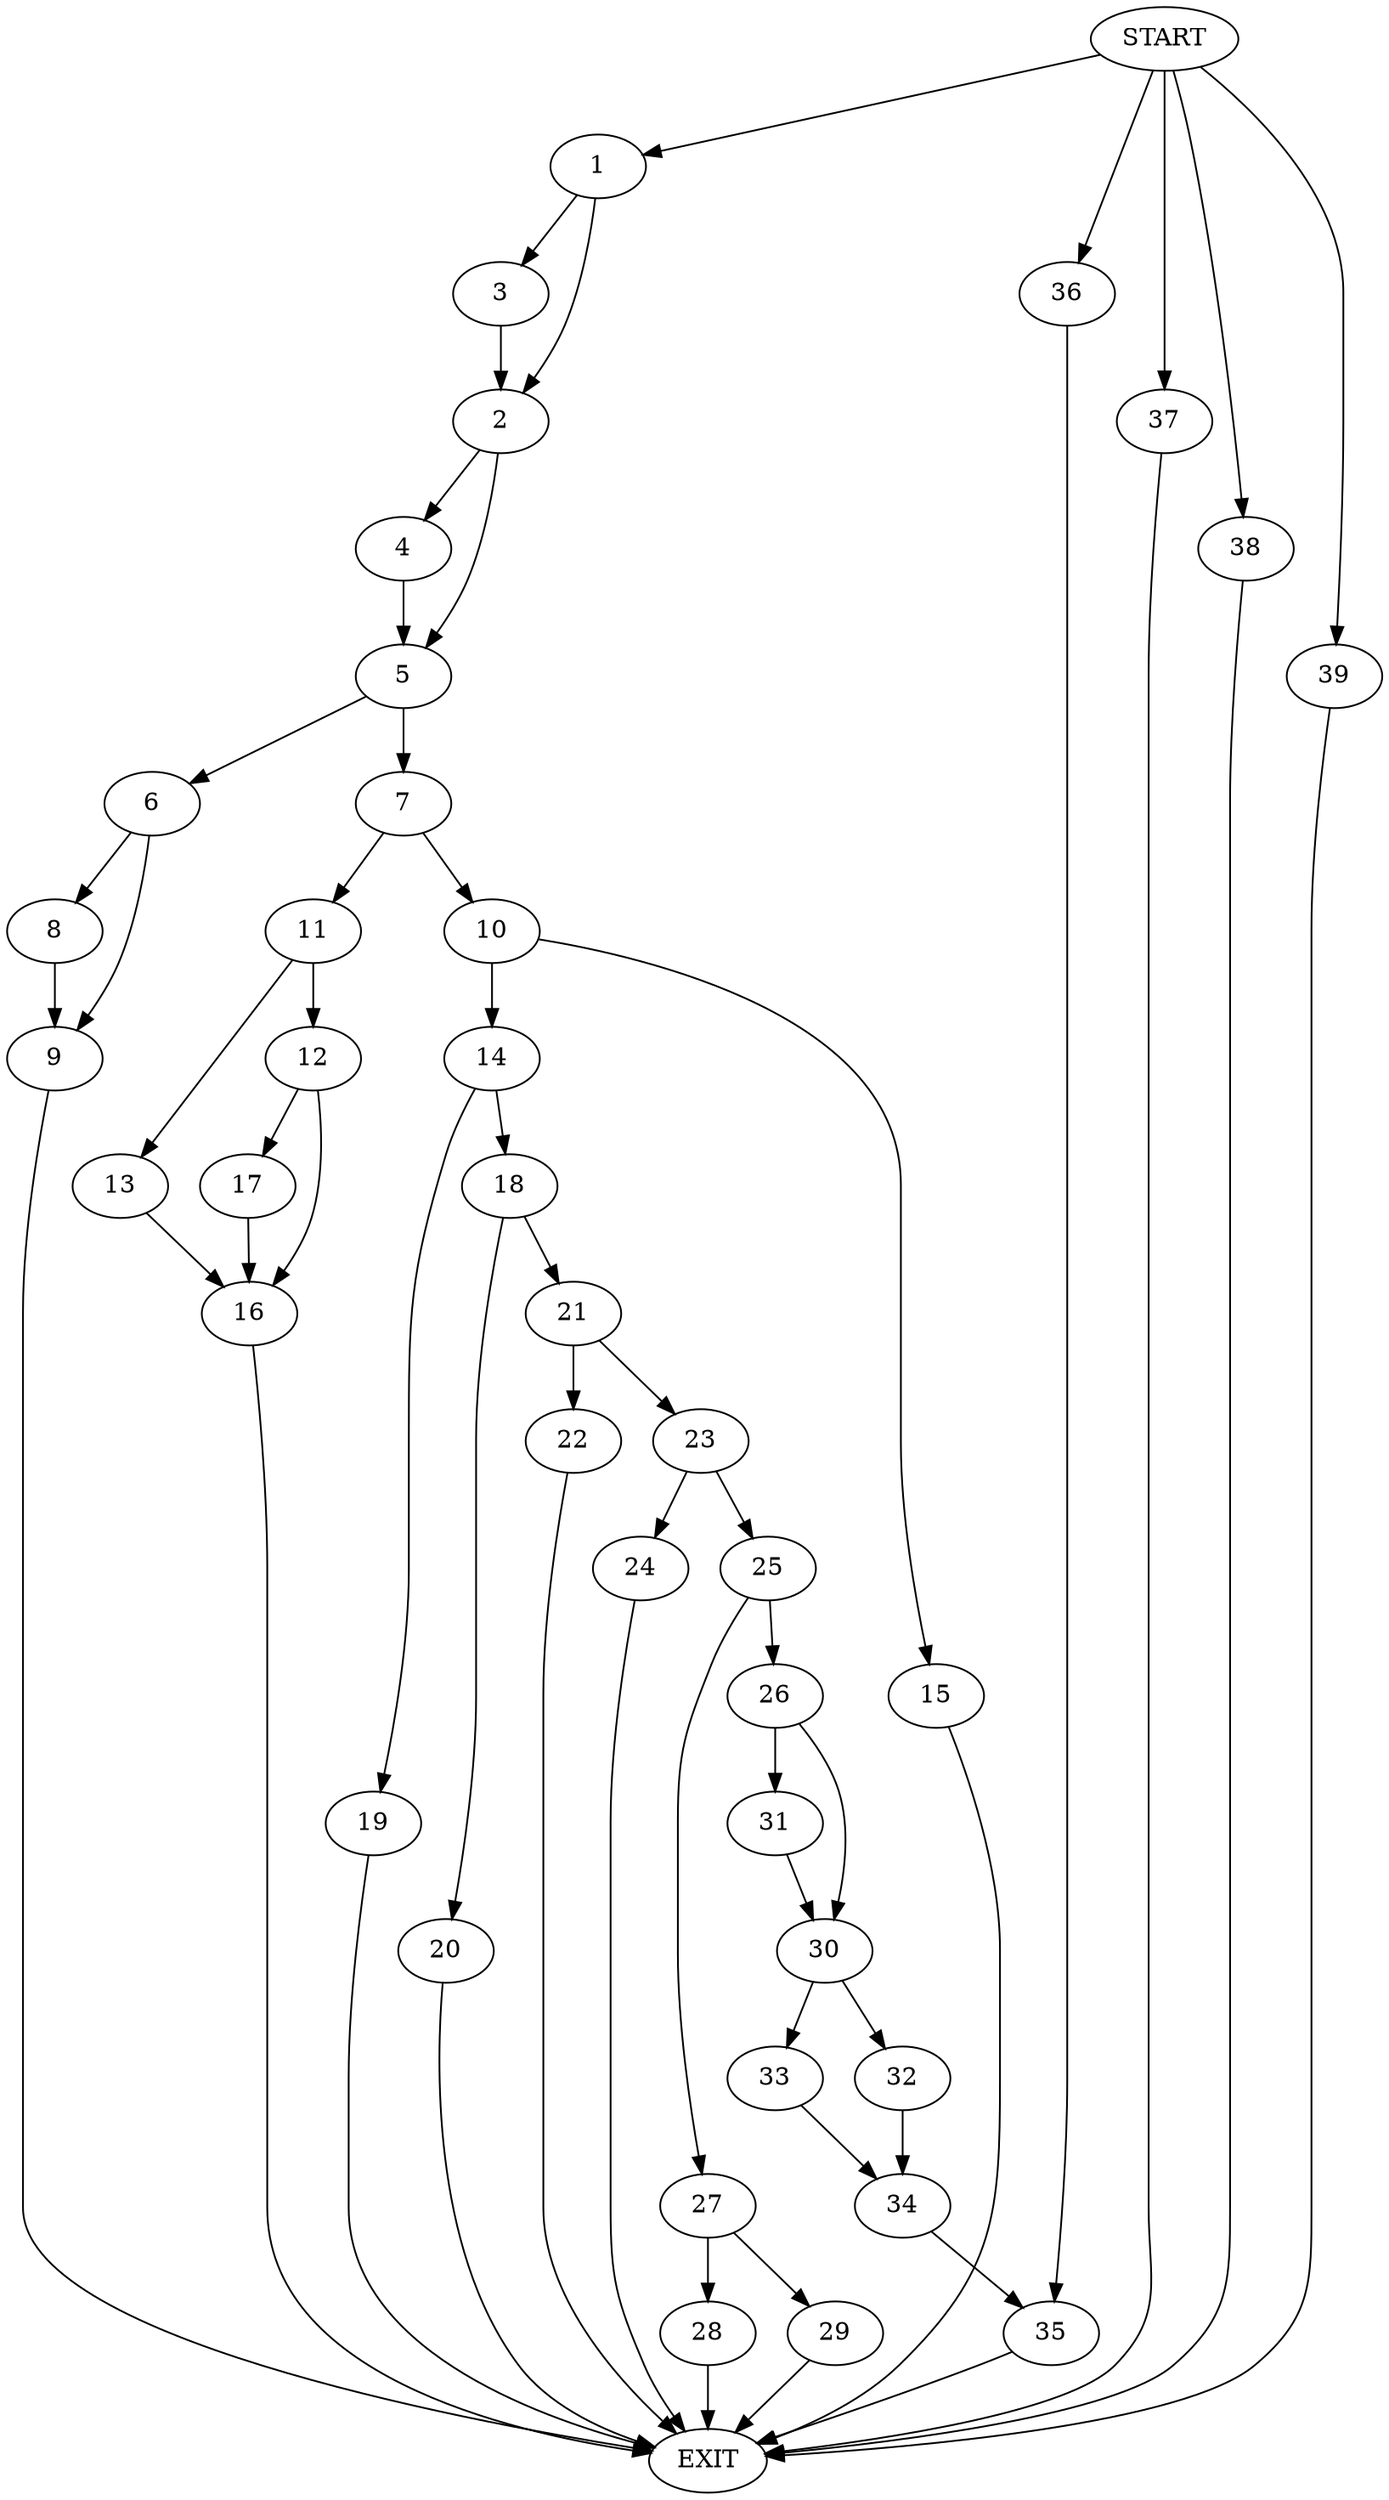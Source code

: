 digraph {
0 [label="START"]
40 [label="EXIT"]
0 -> 1
1 -> 2
1 -> 3
3 -> 2
2 -> 4
2 -> 5
4 -> 5
5 -> 6
5 -> 7
6 -> 8
6 -> 9
7 -> 10
7 -> 11
8 -> 9
9 -> 40
11 -> 12
11 -> 13
10 -> 14
10 -> 15
12 -> 16
12 -> 17
13 -> 16
16 -> 40
17 -> 16
15 -> 40
14 -> 18
14 -> 19
19 -> 40
18 -> 20
18 -> 21
21 -> 22
21 -> 23
20 -> 40
22 -> 40
23 -> 24
23 -> 25
25 -> 26
25 -> 27
24 -> 40
27 -> 28
27 -> 29
26 -> 30
26 -> 31
31 -> 30
30 -> 32
30 -> 33
32 -> 34
33 -> 34
34 -> 35
35 -> 40
0 -> 36
36 -> 35
28 -> 40
29 -> 40
0 -> 37
37 -> 40
0 -> 38
38 -> 40
0 -> 39
39 -> 40
}
